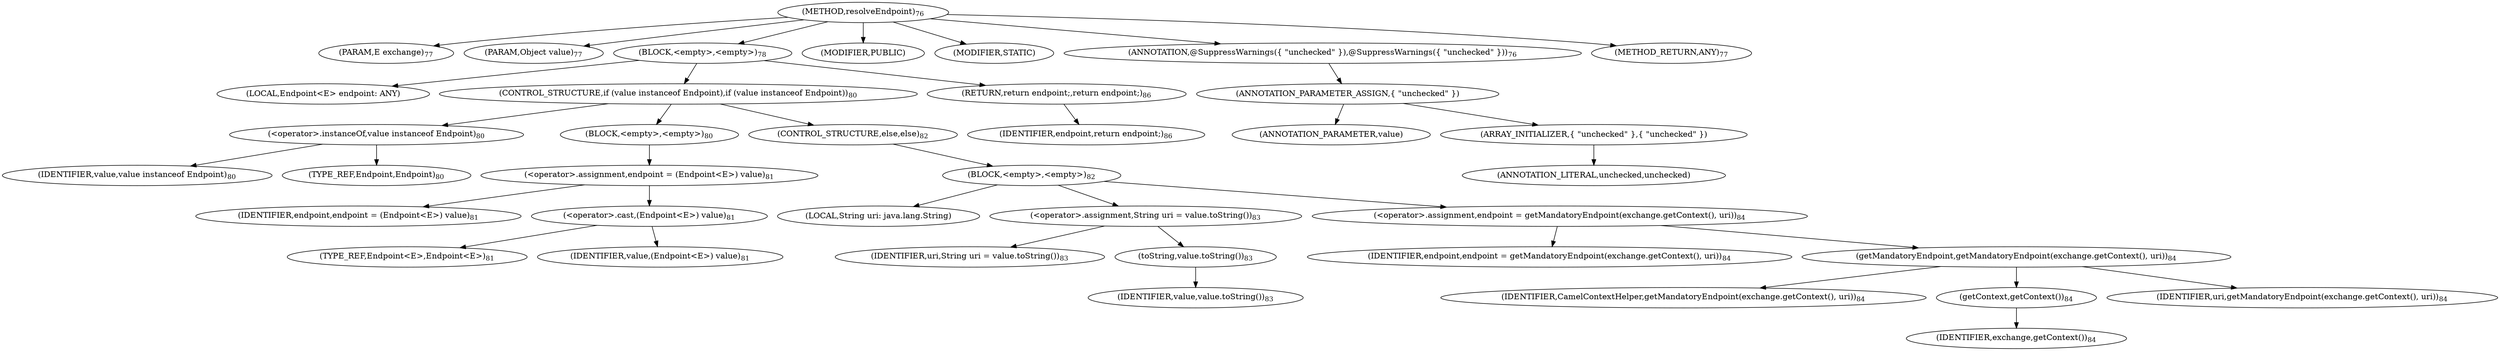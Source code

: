 digraph "resolveEndpoint" {  
"49" [label = <(METHOD,resolveEndpoint)<SUB>76</SUB>> ]
"50" [label = <(PARAM,E exchange)<SUB>77</SUB>> ]
"51" [label = <(PARAM,Object value)<SUB>77</SUB>> ]
"52" [label = <(BLOCK,&lt;empty&gt;,&lt;empty&gt;)<SUB>78</SUB>> ]
"53" [label = <(LOCAL,Endpoint&lt;E&gt; endpoint: ANY)> ]
"54" [label = <(CONTROL_STRUCTURE,if (value instanceof Endpoint),if (value instanceof Endpoint))<SUB>80</SUB>> ]
"55" [label = <(&lt;operator&gt;.instanceOf,value instanceof Endpoint)<SUB>80</SUB>> ]
"56" [label = <(IDENTIFIER,value,value instanceof Endpoint)<SUB>80</SUB>> ]
"57" [label = <(TYPE_REF,Endpoint,Endpoint)<SUB>80</SUB>> ]
"58" [label = <(BLOCK,&lt;empty&gt;,&lt;empty&gt;)<SUB>80</SUB>> ]
"59" [label = <(&lt;operator&gt;.assignment,endpoint = (Endpoint&lt;E&gt;) value)<SUB>81</SUB>> ]
"60" [label = <(IDENTIFIER,endpoint,endpoint = (Endpoint&lt;E&gt;) value)<SUB>81</SUB>> ]
"61" [label = <(&lt;operator&gt;.cast,(Endpoint&lt;E&gt;) value)<SUB>81</SUB>> ]
"62" [label = <(TYPE_REF,Endpoint&lt;E&gt;,Endpoint&lt;E&gt;)<SUB>81</SUB>> ]
"63" [label = <(IDENTIFIER,value,(Endpoint&lt;E&gt;) value)<SUB>81</SUB>> ]
"64" [label = <(CONTROL_STRUCTURE,else,else)<SUB>82</SUB>> ]
"65" [label = <(BLOCK,&lt;empty&gt;,&lt;empty&gt;)<SUB>82</SUB>> ]
"66" [label = <(LOCAL,String uri: java.lang.String)> ]
"67" [label = <(&lt;operator&gt;.assignment,String uri = value.toString())<SUB>83</SUB>> ]
"68" [label = <(IDENTIFIER,uri,String uri = value.toString())<SUB>83</SUB>> ]
"69" [label = <(toString,value.toString())<SUB>83</SUB>> ]
"70" [label = <(IDENTIFIER,value,value.toString())<SUB>83</SUB>> ]
"71" [label = <(&lt;operator&gt;.assignment,endpoint = getMandatoryEndpoint(exchange.getContext(), uri))<SUB>84</SUB>> ]
"72" [label = <(IDENTIFIER,endpoint,endpoint = getMandatoryEndpoint(exchange.getContext(), uri))<SUB>84</SUB>> ]
"73" [label = <(getMandatoryEndpoint,getMandatoryEndpoint(exchange.getContext(), uri))<SUB>84</SUB>> ]
"74" [label = <(IDENTIFIER,CamelContextHelper,getMandatoryEndpoint(exchange.getContext(), uri))<SUB>84</SUB>> ]
"75" [label = <(getContext,getContext())<SUB>84</SUB>> ]
"76" [label = <(IDENTIFIER,exchange,getContext())<SUB>84</SUB>> ]
"77" [label = <(IDENTIFIER,uri,getMandatoryEndpoint(exchange.getContext(), uri))<SUB>84</SUB>> ]
"78" [label = <(RETURN,return endpoint;,return endpoint;)<SUB>86</SUB>> ]
"79" [label = <(IDENTIFIER,endpoint,return endpoint;)<SUB>86</SUB>> ]
"80" [label = <(MODIFIER,PUBLIC)> ]
"81" [label = <(MODIFIER,STATIC)> ]
"82" [label = <(ANNOTATION,@SuppressWarnings({ &quot;unchecked&quot; }),@SuppressWarnings({ &quot;unchecked&quot; }))<SUB>76</SUB>> ]
"83" [label = <(ANNOTATION_PARAMETER_ASSIGN,{ &quot;unchecked&quot; })> ]
"84" [label = <(ANNOTATION_PARAMETER,value)> ]
"85" [label = <(ARRAY_INITIALIZER,{ &quot;unchecked&quot; },{ &quot;unchecked&quot; })> ]
"86" [label = <(ANNOTATION_LITERAL,unchecked,unchecked)> ]
"87" [label = <(METHOD_RETURN,ANY)<SUB>77</SUB>> ]
  "49" -> "50" 
  "49" -> "51" 
  "49" -> "52" 
  "49" -> "80" 
  "49" -> "81" 
  "49" -> "82" 
  "49" -> "87" 
  "52" -> "53" 
  "52" -> "54" 
  "52" -> "78" 
  "54" -> "55" 
  "54" -> "58" 
  "54" -> "64" 
  "55" -> "56" 
  "55" -> "57" 
  "58" -> "59" 
  "59" -> "60" 
  "59" -> "61" 
  "61" -> "62" 
  "61" -> "63" 
  "64" -> "65" 
  "65" -> "66" 
  "65" -> "67" 
  "65" -> "71" 
  "67" -> "68" 
  "67" -> "69" 
  "69" -> "70" 
  "71" -> "72" 
  "71" -> "73" 
  "73" -> "74" 
  "73" -> "75" 
  "73" -> "77" 
  "75" -> "76" 
  "78" -> "79" 
  "82" -> "83" 
  "83" -> "84" 
  "83" -> "85" 
  "85" -> "86" 
}
